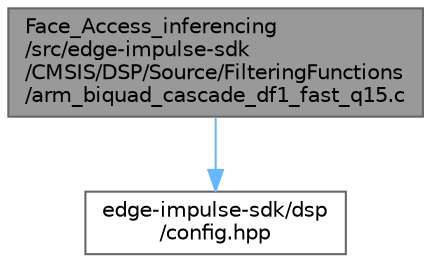 digraph "Face_Access_inferencing/src/edge-impulse-sdk/CMSIS/DSP/Source/FilteringFunctions/arm_biquad_cascade_df1_fast_q15.c"
{
 // LATEX_PDF_SIZE
  bgcolor="transparent";
  edge [fontname=Helvetica,fontsize=10,labelfontname=Helvetica,labelfontsize=10];
  node [fontname=Helvetica,fontsize=10,shape=box,height=0.2,width=0.4];
  Node1 [id="Node000001",label="Face_Access_inferencing\l/src/edge-impulse-sdk\l/CMSIS/DSP/Source/FilteringFunctions\l/arm_biquad_cascade_df1_fast_q15.c",height=0.2,width=0.4,color="gray40", fillcolor="grey60", style="filled", fontcolor="black",tooltip=" "];
  Node1 -> Node2 [id="edge2_Node000001_Node000002",color="steelblue1",style="solid",tooltip=" "];
  Node2 [id="Node000002",label="edge-impulse-sdk/dsp\l/config.hpp",height=0.2,width=0.4,color="grey40", fillcolor="white", style="filled",URL="$config_8hpp.html",tooltip=" "];
}
